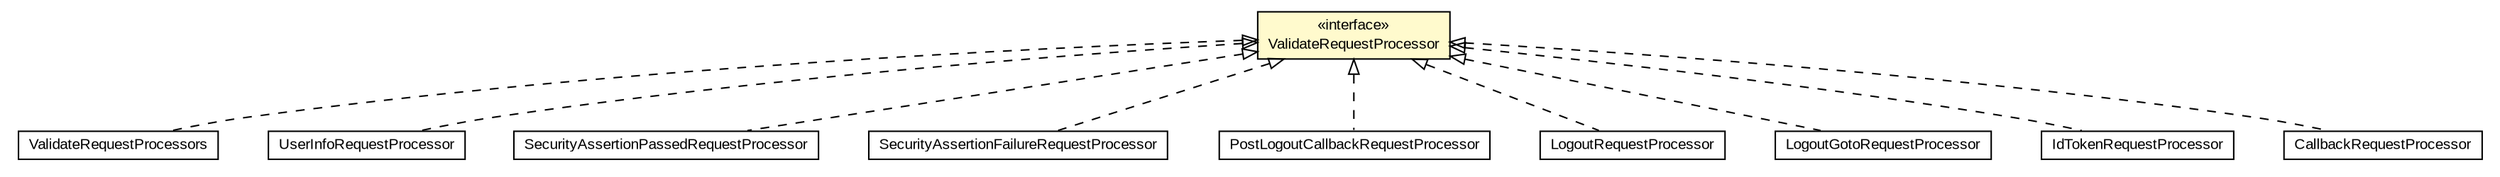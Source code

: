 #!/usr/local/bin/dot
#
# Class diagram 
# Generated by UMLGraph version R5_6-24-gf6e263 (http://www.umlgraph.org/)
#

digraph G {
	edge [fontname="arial",fontsize=10,labelfontname="arial",labelfontsize=10];
	node [fontname="arial",fontsize=10,shape=plaintext];
	nodesep=0.25;
	ranksep=0.5;
	// net.trajano.openidconnect.jaspic.internal.ValidateRequestProcessors
	c11305 [label=<<table title="net.trajano.openidconnect.jaspic.internal.ValidateRequestProcessors" border="0" cellborder="1" cellspacing="0" cellpadding="2" port="p" href="./ValidateRequestProcessors.html">
		<tr><td><table border="0" cellspacing="0" cellpadding="1">
<tr><td align="center" balign="center"> ValidateRequestProcessors </td></tr>
		</table></td></tr>
		</table>>, URL="./ValidateRequestProcessors.html", fontname="arial", fontcolor="black", fontsize=10.0];
	// net.trajano.openidconnect.jaspic.internal.ValidateRequestProcessor
	c11306 [label=<<table title="net.trajano.openidconnect.jaspic.internal.ValidateRequestProcessor" border="0" cellborder="1" cellspacing="0" cellpadding="2" port="p" bgcolor="lemonChiffon" href="./ValidateRequestProcessor.html">
		<tr><td><table border="0" cellspacing="0" cellpadding="1">
<tr><td align="center" balign="center"> &#171;interface&#187; </td></tr>
<tr><td align="center" balign="center"> ValidateRequestProcessor </td></tr>
		</table></td></tr>
		</table>>, URL="./ValidateRequestProcessor.html", fontname="arial", fontcolor="black", fontsize=10.0];
	// net.trajano.openidconnect.jaspic.internal.processors.UserInfoRequestProcessor
	c11316 [label=<<table title="net.trajano.openidconnect.jaspic.internal.processors.UserInfoRequestProcessor" border="0" cellborder="1" cellspacing="0" cellpadding="2" port="p" href="./processors/UserInfoRequestProcessor.html">
		<tr><td><table border="0" cellspacing="0" cellpadding="1">
<tr><td align="center" balign="center"> UserInfoRequestProcessor </td></tr>
		</table></td></tr>
		</table>>, URL="./processors/UserInfoRequestProcessor.html", fontname="arial", fontcolor="black", fontsize=10.0];
	// net.trajano.openidconnect.jaspic.internal.processors.SecurityAssertionPassedRequestProcessor
	c11317 [label=<<table title="net.trajano.openidconnect.jaspic.internal.processors.SecurityAssertionPassedRequestProcessor" border="0" cellborder="1" cellspacing="0" cellpadding="2" port="p" href="./processors/SecurityAssertionPassedRequestProcessor.html">
		<tr><td><table border="0" cellspacing="0" cellpadding="1">
<tr><td align="center" balign="center"> SecurityAssertionPassedRequestProcessor </td></tr>
		</table></td></tr>
		</table>>, URL="./processors/SecurityAssertionPassedRequestProcessor.html", fontname="arial", fontcolor="black", fontsize=10.0];
	// net.trajano.openidconnect.jaspic.internal.processors.SecurityAssertionFailureRequestProcessor
	c11318 [label=<<table title="net.trajano.openidconnect.jaspic.internal.processors.SecurityAssertionFailureRequestProcessor" border="0" cellborder="1" cellspacing="0" cellpadding="2" port="p" href="./processors/SecurityAssertionFailureRequestProcessor.html">
		<tr><td><table border="0" cellspacing="0" cellpadding="1">
<tr><td align="center" balign="center"> SecurityAssertionFailureRequestProcessor </td></tr>
		</table></td></tr>
		</table>>, URL="./processors/SecurityAssertionFailureRequestProcessor.html", fontname="arial", fontcolor="black", fontsize=10.0];
	// net.trajano.openidconnect.jaspic.internal.processors.PostLogoutCallbackRequestProcessor
	c11319 [label=<<table title="net.trajano.openidconnect.jaspic.internal.processors.PostLogoutCallbackRequestProcessor" border="0" cellborder="1" cellspacing="0" cellpadding="2" port="p" href="./processors/PostLogoutCallbackRequestProcessor.html">
		<tr><td><table border="0" cellspacing="0" cellpadding="1">
<tr><td align="center" balign="center"> PostLogoutCallbackRequestProcessor </td></tr>
		</table></td></tr>
		</table>>, URL="./processors/PostLogoutCallbackRequestProcessor.html", fontname="arial", fontcolor="black", fontsize=10.0];
	// net.trajano.openidconnect.jaspic.internal.processors.LogoutRequestProcessor
	c11320 [label=<<table title="net.trajano.openidconnect.jaspic.internal.processors.LogoutRequestProcessor" border="0" cellborder="1" cellspacing="0" cellpadding="2" port="p" href="./processors/LogoutRequestProcessor.html">
		<tr><td><table border="0" cellspacing="0" cellpadding="1">
<tr><td align="center" balign="center"> LogoutRequestProcessor </td></tr>
		</table></td></tr>
		</table>>, URL="./processors/LogoutRequestProcessor.html", fontname="arial", fontcolor="black", fontsize=10.0];
	// net.trajano.openidconnect.jaspic.internal.processors.LogoutGotoRequestProcessor
	c11321 [label=<<table title="net.trajano.openidconnect.jaspic.internal.processors.LogoutGotoRequestProcessor" border="0" cellborder="1" cellspacing="0" cellpadding="2" port="p" href="./processors/LogoutGotoRequestProcessor.html">
		<tr><td><table border="0" cellspacing="0" cellpadding="1">
<tr><td align="center" balign="center"> LogoutGotoRequestProcessor </td></tr>
		</table></td></tr>
		</table>>, URL="./processors/LogoutGotoRequestProcessor.html", fontname="arial", fontcolor="black", fontsize=10.0];
	// net.trajano.openidconnect.jaspic.internal.processors.IdTokenRequestProcessor
	c11322 [label=<<table title="net.trajano.openidconnect.jaspic.internal.processors.IdTokenRequestProcessor" border="0" cellborder="1" cellspacing="0" cellpadding="2" port="p" href="./processors/IdTokenRequestProcessor.html">
		<tr><td><table border="0" cellspacing="0" cellpadding="1">
<tr><td align="center" balign="center"> IdTokenRequestProcessor </td></tr>
		</table></td></tr>
		</table>>, URL="./processors/IdTokenRequestProcessor.html", fontname="arial", fontcolor="black", fontsize=10.0];
	// net.trajano.openidconnect.jaspic.internal.processors.CallbackRequestProcessor
	c11323 [label=<<table title="net.trajano.openidconnect.jaspic.internal.processors.CallbackRequestProcessor" border="0" cellborder="1" cellspacing="0" cellpadding="2" port="p" href="./processors/CallbackRequestProcessor.html">
		<tr><td><table border="0" cellspacing="0" cellpadding="1">
<tr><td align="center" balign="center"> CallbackRequestProcessor </td></tr>
		</table></td></tr>
		</table>>, URL="./processors/CallbackRequestProcessor.html", fontname="arial", fontcolor="black", fontsize=10.0];
	//net.trajano.openidconnect.jaspic.internal.ValidateRequestProcessors implements net.trajano.openidconnect.jaspic.internal.ValidateRequestProcessor
	c11306:p -> c11305:p [dir=back,arrowtail=empty,style=dashed];
	//net.trajano.openidconnect.jaspic.internal.processors.UserInfoRequestProcessor implements net.trajano.openidconnect.jaspic.internal.ValidateRequestProcessor
	c11306:p -> c11316:p [dir=back,arrowtail=empty,style=dashed];
	//net.trajano.openidconnect.jaspic.internal.processors.SecurityAssertionPassedRequestProcessor implements net.trajano.openidconnect.jaspic.internal.ValidateRequestProcessor
	c11306:p -> c11317:p [dir=back,arrowtail=empty,style=dashed];
	//net.trajano.openidconnect.jaspic.internal.processors.SecurityAssertionFailureRequestProcessor implements net.trajano.openidconnect.jaspic.internal.ValidateRequestProcessor
	c11306:p -> c11318:p [dir=back,arrowtail=empty,style=dashed];
	//net.trajano.openidconnect.jaspic.internal.processors.PostLogoutCallbackRequestProcessor implements net.trajano.openidconnect.jaspic.internal.ValidateRequestProcessor
	c11306:p -> c11319:p [dir=back,arrowtail=empty,style=dashed];
	//net.trajano.openidconnect.jaspic.internal.processors.LogoutRequestProcessor implements net.trajano.openidconnect.jaspic.internal.ValidateRequestProcessor
	c11306:p -> c11320:p [dir=back,arrowtail=empty,style=dashed];
	//net.trajano.openidconnect.jaspic.internal.processors.LogoutGotoRequestProcessor implements net.trajano.openidconnect.jaspic.internal.ValidateRequestProcessor
	c11306:p -> c11321:p [dir=back,arrowtail=empty,style=dashed];
	//net.trajano.openidconnect.jaspic.internal.processors.IdTokenRequestProcessor implements net.trajano.openidconnect.jaspic.internal.ValidateRequestProcessor
	c11306:p -> c11322:p [dir=back,arrowtail=empty,style=dashed];
	//net.trajano.openidconnect.jaspic.internal.processors.CallbackRequestProcessor implements net.trajano.openidconnect.jaspic.internal.ValidateRequestProcessor
	c11306:p -> c11323:p [dir=back,arrowtail=empty,style=dashed];
}

